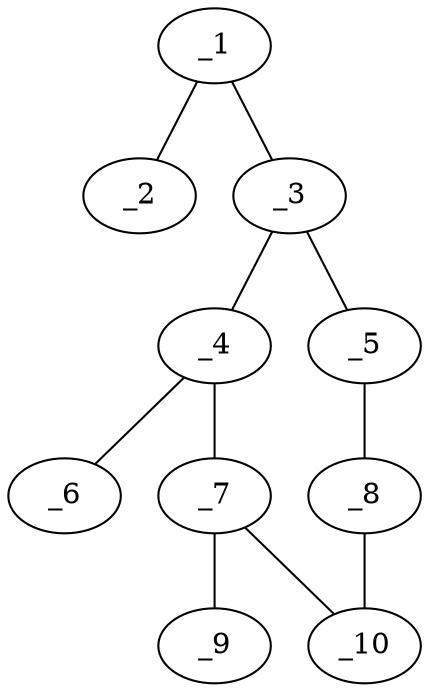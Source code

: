 graph molid66068 {
	_1	 [charge=0,
		chem=4,
		symbol="N  ",
		x="2.866",
		y="0.5"];
	_2	 [charge=0,
		chem=4,
		symbol="N  ",
		x=2,
		y=0];
	_1 -- _2	 [valence=1];
	_3	 [charge=0,
		chem=1,
		symbol="C  ",
		x="3.7321",
		y=0];
	_1 -- _3	 [valence=1];
	_4	 [charge=0,
		chem=1,
		symbol="C  ",
		x="4.5981",
		y="0.5"];
	_3 -- _4	 [valence=2];
	_5	 [charge=0,
		chem=1,
		symbol="C  ",
		x="3.732",
		y="-1"];
	_3 -- _5	 [valence=1];
	_6	 [charge=0,
		chem=7,
		symbol="Cl ",
		x="4.5981",
		y="1.5"];
	_4 -- _6	 [valence=1];
	_7	 [charge=0,
		chem=1,
		symbol="C  ",
		x="5.4641",
		y=0];
	_4 -- _7	 [valence=1];
	_8	 [charge=0,
		chem=4,
		symbol="N  ",
		x="4.5981",
		y="-1.5"];
	_5 -- _8	 [valence=2];
	_9	 [charge=0,
		chem=2,
		symbol="O  ",
		x="6.3301",
		y="0.5"];
	_7 -- _9	 [valence=1];
	_10	 [charge=0,
		chem=4,
		symbol="N  ",
		x="5.4641",
		y="-1"];
	_7 -- _10	 [valence=2];
	_8 -- _10	 [valence=1];
}
